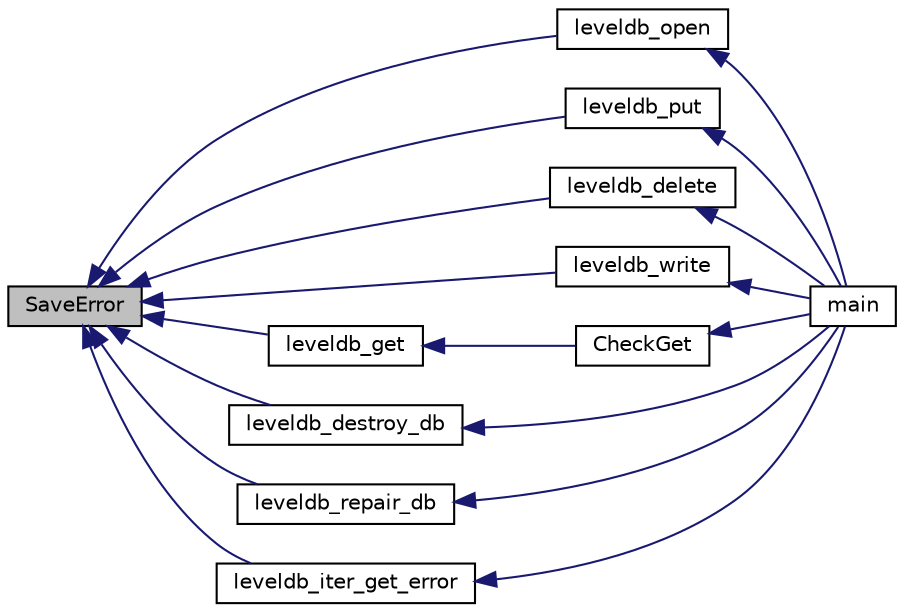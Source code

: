 digraph "SaveError"
{
  edge [fontname="Helvetica",fontsize="10",labelfontname="Helvetica",labelfontsize="10"];
  node [fontname="Helvetica",fontsize="10",shape=record];
  rankdir="LR";
  Node1 [label="SaveError",height=0.2,width=0.4,color="black", fillcolor="grey75", style="filled" fontcolor="black"];
  Node1 -> Node2 [dir="back",color="midnightblue",fontsize="10",style="solid",fontname="Helvetica"];
  Node2 [label="leveldb_open",height=0.2,width=0.4,color="black", fillcolor="white", style="filled",URL="$c_8h.html#a2d912fff4d5decae6da014298b227a18"];
  Node2 -> Node3 [dir="back",color="midnightblue",fontsize="10",style="solid",fontname="Helvetica"];
  Node3 [label="main",height=0.2,width=0.4,color="black", fillcolor="white", style="filled",URL="$c__test_8c.html#a3c04138a5bfe5d72780bb7e82a18e627"];
  Node1 -> Node4 [dir="back",color="midnightblue",fontsize="10",style="solid",fontname="Helvetica"];
  Node4 [label="leveldb_put",height=0.2,width=0.4,color="black", fillcolor="white", style="filled",URL="$c_8h.html#aacd7bf338f41054f34825b3669ace2f8"];
  Node4 -> Node3 [dir="back",color="midnightblue",fontsize="10",style="solid",fontname="Helvetica"];
  Node1 -> Node5 [dir="back",color="midnightblue",fontsize="10",style="solid",fontname="Helvetica"];
  Node5 [label="leveldb_delete",height=0.2,width=0.4,color="black", fillcolor="white", style="filled",URL="$c_8h.html#a3878ffaf68a4addb31266ac81ce8c36f"];
  Node5 -> Node3 [dir="back",color="midnightblue",fontsize="10",style="solid",fontname="Helvetica"];
  Node1 -> Node6 [dir="back",color="midnightblue",fontsize="10",style="solid",fontname="Helvetica"];
  Node6 [label="leveldb_write",height=0.2,width=0.4,color="black", fillcolor="white", style="filled",URL="$c_8h.html#a7315a488fc8ddcfd9a58295f7d0bb636"];
  Node6 -> Node3 [dir="back",color="midnightblue",fontsize="10",style="solid",fontname="Helvetica"];
  Node1 -> Node7 [dir="back",color="midnightblue",fontsize="10",style="solid",fontname="Helvetica"];
  Node7 [label="leveldb_get",height=0.2,width=0.4,color="black", fillcolor="white", style="filled",URL="$c_8h.html#af9b485534674367c01521a8192a74091"];
  Node7 -> Node8 [dir="back",color="midnightblue",fontsize="10",style="solid",fontname="Helvetica"];
  Node8 [label="CheckGet",height=0.2,width=0.4,color="black", fillcolor="white", style="filled",URL="$c__test_8c.html#aa1d56b02039c62385ea46a3a6f4d57da"];
  Node8 -> Node3 [dir="back",color="midnightblue",fontsize="10",style="solid",fontname="Helvetica"];
  Node1 -> Node9 [dir="back",color="midnightblue",fontsize="10",style="solid",fontname="Helvetica"];
  Node9 [label="leveldb_destroy_db",height=0.2,width=0.4,color="black", fillcolor="white", style="filled",URL="$c_8h.html#a265873c54a9e6080278da4f957a6a183"];
  Node9 -> Node3 [dir="back",color="midnightblue",fontsize="10",style="solid",fontname="Helvetica"];
  Node1 -> Node10 [dir="back",color="midnightblue",fontsize="10",style="solid",fontname="Helvetica"];
  Node10 [label="leveldb_repair_db",height=0.2,width=0.4,color="black", fillcolor="white", style="filled",URL="$c_8h.html#a255557af7bd3a589a75d38bbb674c21b"];
  Node10 -> Node3 [dir="back",color="midnightblue",fontsize="10",style="solid",fontname="Helvetica"];
  Node1 -> Node11 [dir="back",color="midnightblue",fontsize="10",style="solid",fontname="Helvetica"];
  Node11 [label="leveldb_iter_get_error",height=0.2,width=0.4,color="black", fillcolor="white", style="filled",URL="$c_8h.html#a8c9b0b90b661935fadd4daa92648224c"];
  Node11 -> Node3 [dir="back",color="midnightblue",fontsize="10",style="solid",fontname="Helvetica"];
}
